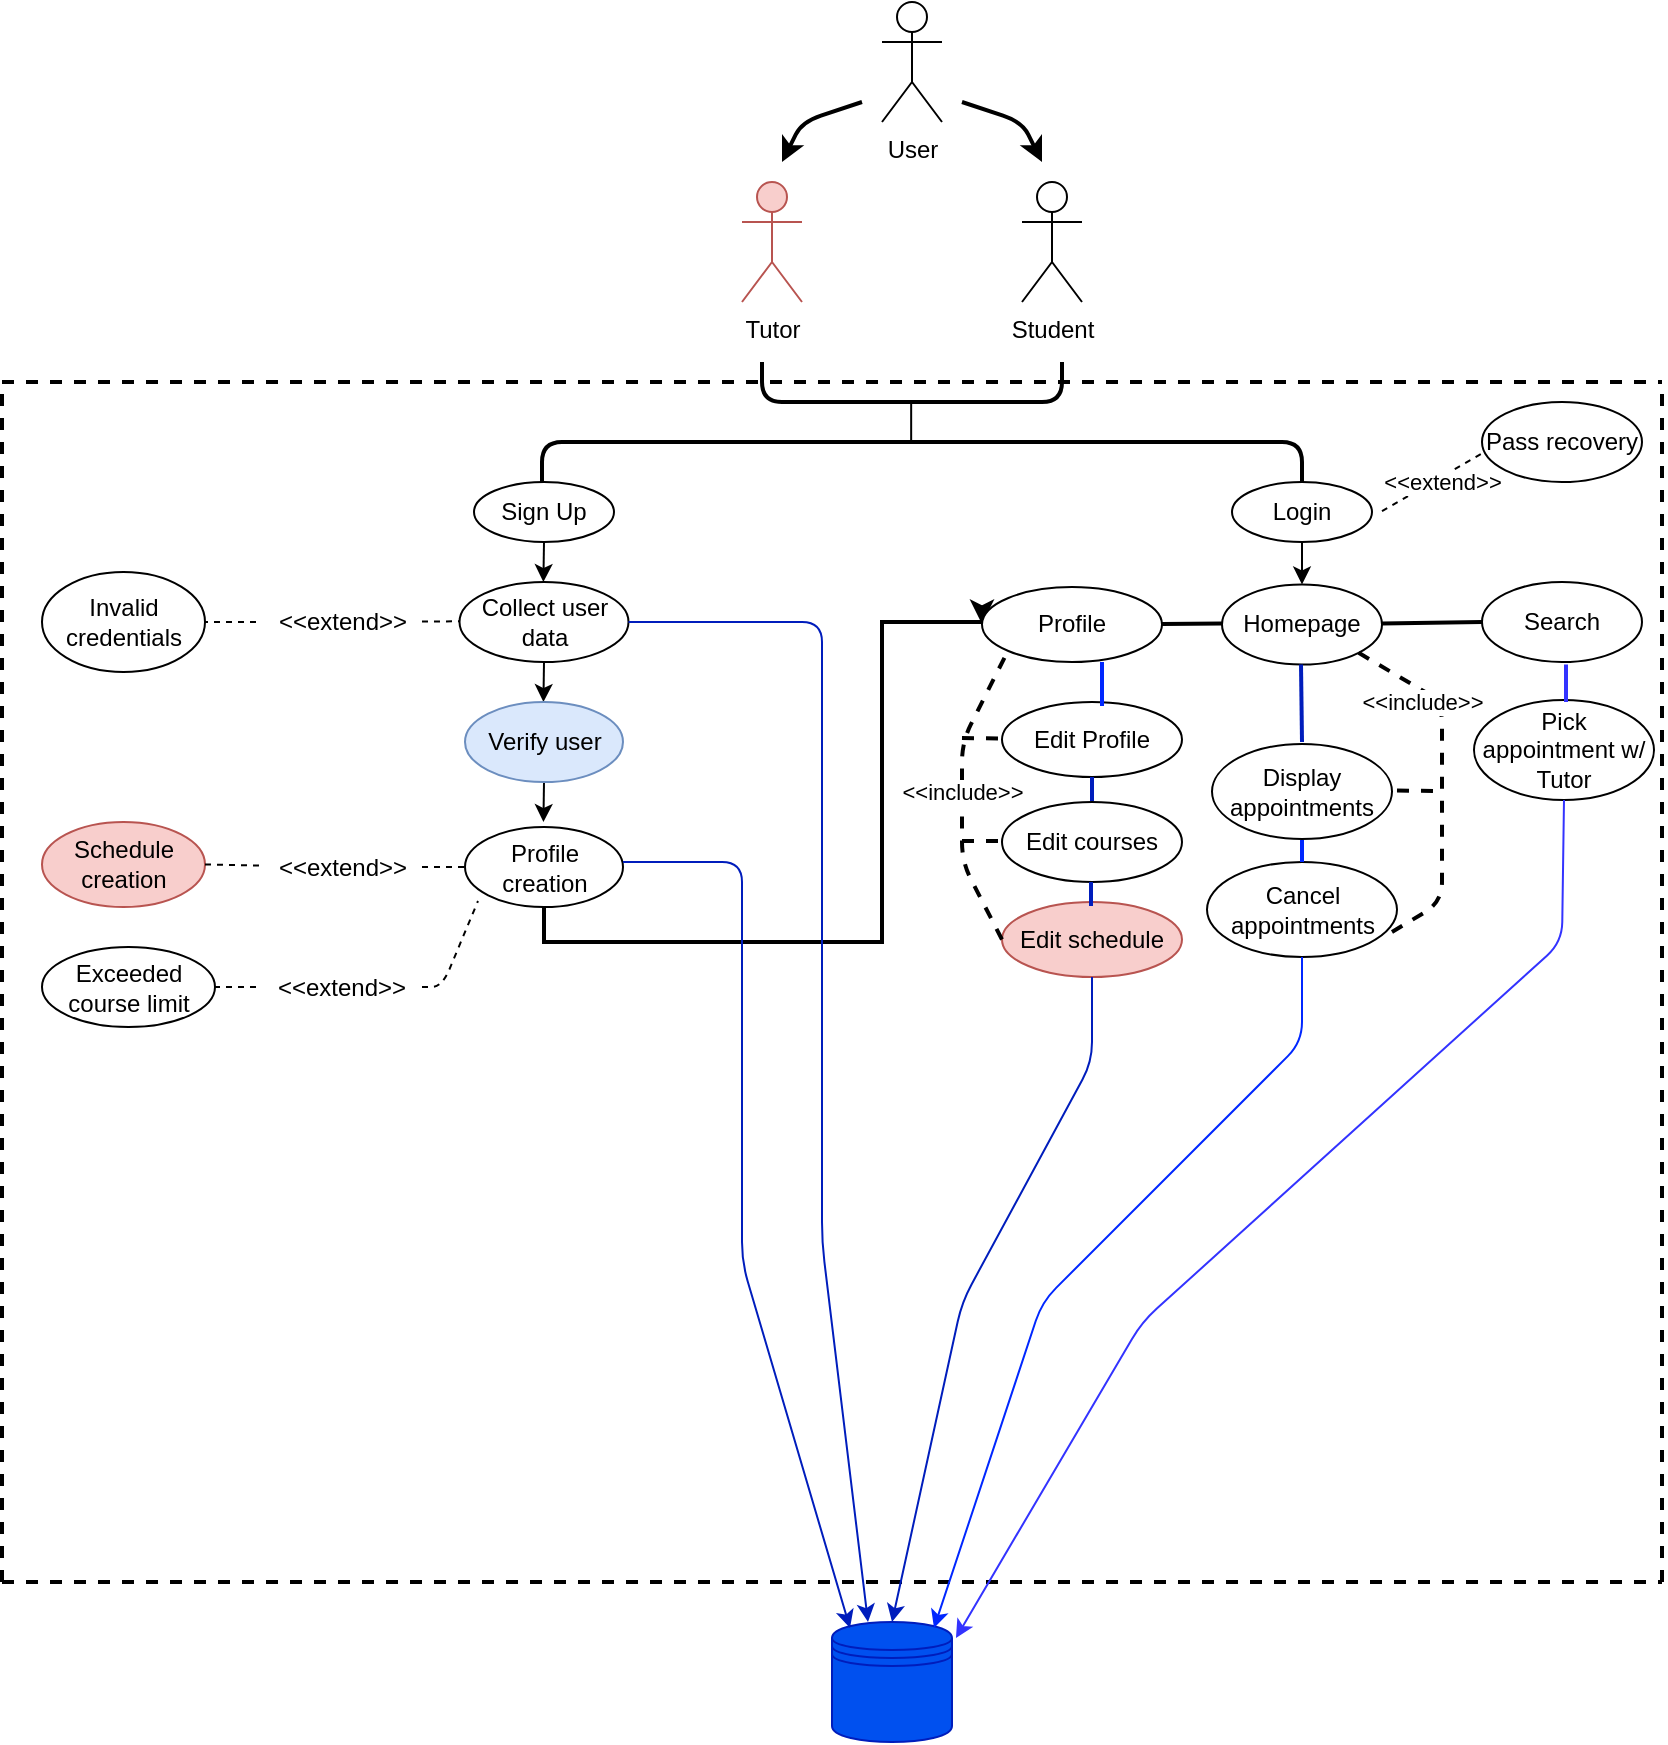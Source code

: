 <mxfile version="13.10.6" type="github">
  <diagram id="cTnudkRpIFLlQ843b-p1" name="Page-1">
    <mxGraphModel dx="1422" dy="762" grid="1" gridSize="10" guides="1" tooltips="1" connect="1" arrows="1" fold="1" page="1" pageScale="1" pageWidth="850" pageHeight="1100" math="0" shadow="0">
      <root>
        <mxCell id="0" />
        <mxCell id="1" parent="0" />
        <mxCell id="HdaTK88QyHEWT4oddSAA-1" value="Student" style="shape=umlActor;verticalLabelPosition=bottom;verticalAlign=top;html=1;outlineConnect=0;" vertex="1" parent="1">
          <mxGeometry x="520" y="100" width="30" height="60" as="geometry" />
        </mxCell>
        <mxCell id="HdaTK88QyHEWT4oddSAA-5" value="Tutor" style="shape=umlActor;verticalLabelPosition=bottom;verticalAlign=top;html=1;outlineConnect=0;fillColor=#f8cecc;strokeColor=#b85450;" vertex="1" parent="1">
          <mxGeometry x="380" y="100" width="30" height="60" as="geometry" />
        </mxCell>
        <mxCell id="HdaTK88QyHEWT4oddSAA-6" value="User" style="shape=umlActor;verticalLabelPosition=bottom;verticalAlign=top;html=1;outlineConnect=0;" vertex="1" parent="1">
          <mxGeometry x="450" y="10" width="30" height="60" as="geometry" />
        </mxCell>
        <mxCell id="HdaTK88QyHEWT4oddSAA-10" value="" style="endArrow=none;html=1;strokeWidth=2;" edge="1" parent="1">
          <mxGeometry width="50" height="50" relative="1" as="geometry">
            <mxPoint x="390" y="190" as="sourcePoint" />
            <mxPoint x="540" y="190" as="targetPoint" />
            <Array as="points">
              <mxPoint x="390" y="210" />
              <mxPoint x="540" y="210" />
            </Array>
          </mxGeometry>
        </mxCell>
        <mxCell id="HdaTK88QyHEWT4oddSAA-11" value="" style="endArrow=none;html=1;" edge="1" parent="1">
          <mxGeometry width="50" height="50" relative="1" as="geometry">
            <mxPoint x="464.58" y="230" as="sourcePoint" />
            <mxPoint x="464.58" y="210" as="targetPoint" />
          </mxGeometry>
        </mxCell>
        <mxCell id="HdaTK88QyHEWT4oddSAA-12" value="" style="endArrow=none;html=1;exitX=0.5;exitY=0;exitDx=0;exitDy=0;strokeWidth=2;" edge="1" parent="1" source="HdaTK88QyHEWT4oddSAA-14">
          <mxGeometry width="50" height="50" relative="1" as="geometry">
            <mxPoint x="501" y="250" as="sourcePoint" />
            <mxPoint x="280" y="250" as="targetPoint" />
            <Array as="points">
              <mxPoint x="660" y="230" />
              <mxPoint x="280" y="230" />
            </Array>
          </mxGeometry>
        </mxCell>
        <mxCell id="HdaTK88QyHEWT4oddSAA-15" style="edgeStyle=orthogonalEdgeStyle;rounded=0;orthogonalLoop=1;jettySize=auto;html=1;exitX=0.5;exitY=1;exitDx=0;exitDy=0;" edge="1" parent="1" source="HdaTK88QyHEWT4oddSAA-13">
          <mxGeometry relative="1" as="geometry">
            <mxPoint x="280.69" y="300" as="targetPoint" />
          </mxGeometry>
        </mxCell>
        <mxCell id="HdaTK88QyHEWT4oddSAA-13" value="Sign Up" style="ellipse;whiteSpace=wrap;html=1;" vertex="1" parent="1">
          <mxGeometry x="246" y="250" width="70" height="30" as="geometry" />
        </mxCell>
        <mxCell id="HdaTK88QyHEWT4oddSAA-51" style="edgeStyle=orthogonalEdgeStyle;rounded=0;orthogonalLoop=1;jettySize=auto;html=1;exitX=0.5;exitY=1;exitDx=0;exitDy=0;entryX=0.5;entryY=0;entryDx=0;entryDy=0;" edge="1" parent="1" source="HdaTK88QyHEWT4oddSAA-14" target="HdaTK88QyHEWT4oddSAA-47">
          <mxGeometry relative="1" as="geometry" />
        </mxCell>
        <mxCell id="HdaTK88QyHEWT4oddSAA-14" value="Login" style="ellipse;whiteSpace=wrap;html=1;" vertex="1" parent="1">
          <mxGeometry x="625" y="250" width="70" height="30" as="geometry" />
        </mxCell>
        <mxCell id="HdaTK88QyHEWT4oddSAA-17" style="edgeStyle=orthogonalEdgeStyle;rounded=0;orthogonalLoop=1;jettySize=auto;html=1;exitX=0.5;exitY=1;exitDx=0;exitDy=0;" edge="1" parent="1" source="HdaTK88QyHEWT4oddSAA-16">
          <mxGeometry relative="1" as="geometry">
            <mxPoint x="280.724" y="360.0" as="targetPoint" />
          </mxGeometry>
        </mxCell>
        <mxCell id="HdaTK88QyHEWT4oddSAA-16" value="Collect user data" style="ellipse;whiteSpace=wrap;html=1;" vertex="1" parent="1">
          <mxGeometry x="238.75" y="300" width="84.5" height="40" as="geometry" />
        </mxCell>
        <mxCell id="HdaTK88QyHEWT4oddSAA-24" style="edgeStyle=orthogonalEdgeStyle;rounded=0;orthogonalLoop=1;jettySize=auto;html=1;exitX=0.5;exitY=1;exitDx=0;exitDy=0;" edge="1" parent="1" source="HdaTK88QyHEWT4oddSAA-21">
          <mxGeometry relative="1" as="geometry">
            <mxPoint x="280.724" y="420.0" as="targetPoint" />
          </mxGeometry>
        </mxCell>
        <mxCell id="HdaTK88QyHEWT4oddSAA-21" value="Verify user" style="ellipse;whiteSpace=wrap;html=1;fillColor=#dae8fc;strokeColor=#6c8ebf;" vertex="1" parent="1">
          <mxGeometry x="241.5" y="360" width="79" height="40" as="geometry" />
        </mxCell>
        <mxCell id="HdaTK88QyHEWT4oddSAA-56" style="edgeStyle=orthogonalEdgeStyle;rounded=0;orthogonalLoop=1;jettySize=auto;html=1;strokeWidth=2;" edge="1" parent="1" source="HdaTK88QyHEWT4oddSAA-22">
          <mxGeometry relative="1" as="geometry">
            <mxPoint x="500" y="321" as="targetPoint" />
            <Array as="points">
              <mxPoint x="281" y="480" />
              <mxPoint x="450" y="480" />
              <mxPoint x="450" y="320" />
            </Array>
          </mxGeometry>
        </mxCell>
        <mxCell id="HdaTK88QyHEWT4oddSAA-22" value="Profile creation" style="ellipse;whiteSpace=wrap;html=1;" vertex="1" parent="1">
          <mxGeometry x="241.5" y="422.5" width="79" height="40" as="geometry" />
        </mxCell>
        <mxCell id="HdaTK88QyHEWT4oddSAA-27" value="Schedule creation" style="ellipse;whiteSpace=wrap;html=1;fillColor=#f8cecc;strokeColor=#b85450;" vertex="1" parent="1">
          <mxGeometry x="30" y="420" width="81.5" height="42.5" as="geometry" />
        </mxCell>
        <mxCell id="HdaTK88QyHEWT4oddSAA-29" value="" style="endArrow=none;dashed=1;html=1;" edge="1" parent="1" source="HdaTK88QyHEWT4oddSAA-32">
          <mxGeometry width="50" height="50" relative="1" as="geometry">
            <mxPoint x="150" y="320" as="sourcePoint" />
            <mxPoint x="238.75" y="319.66" as="targetPoint" />
          </mxGeometry>
        </mxCell>
        <mxCell id="HdaTK88QyHEWT4oddSAA-30" value="" style="endArrow=none;dashed=1;html=1;exitX=1;exitY=0.5;exitDx=0;exitDy=0;" edge="1" parent="1" source="HdaTK88QyHEWT4oddSAA-26">
          <mxGeometry width="50" height="50" relative="1" as="geometry">
            <mxPoint x="191.5" y="492.5" as="sourcePoint" />
            <mxPoint x="241.5" y="442.5" as="targetPoint" />
          </mxGeometry>
        </mxCell>
        <mxCell id="HdaTK88QyHEWT4oddSAA-26" value="&amp;lt;&amp;lt;extend&amp;gt;&amp;gt;" style="text;html=1;align=center;verticalAlign=middle;resizable=0;points=[];autosize=1;" vertex="1" parent="1">
          <mxGeometry x="140" y="432.5" width="80" height="20" as="geometry" />
        </mxCell>
        <mxCell id="HdaTK88QyHEWT4oddSAA-31" value="" style="endArrow=none;dashed=1;html=1;exitX=1;exitY=0.5;exitDx=0;exitDy=0;" edge="1" parent="1" source="HdaTK88QyHEWT4oddSAA-27" target="HdaTK88QyHEWT4oddSAA-26">
          <mxGeometry width="50" height="50" relative="1" as="geometry">
            <mxPoint x="111.5" y="442.5" as="sourcePoint" />
            <mxPoint x="241.5" y="442.5" as="targetPoint" />
          </mxGeometry>
        </mxCell>
        <mxCell id="HdaTK88QyHEWT4oddSAA-32" value="&amp;lt;&amp;lt;extend&amp;gt;&amp;gt;" style="text;html=1;align=center;verticalAlign=middle;resizable=0;points=[];autosize=1;" vertex="1" parent="1">
          <mxGeometry x="140" y="310" width="80" height="20" as="geometry" />
        </mxCell>
        <mxCell id="HdaTK88QyHEWT4oddSAA-33" value="" style="endArrow=none;dashed=1;html=1;" edge="1" parent="1" target="HdaTK88QyHEWT4oddSAA-32">
          <mxGeometry width="50" height="50" relative="1" as="geometry">
            <mxPoint x="110" y="320" as="sourcePoint" />
            <mxPoint x="238.75" y="319.66" as="targetPoint" />
          </mxGeometry>
        </mxCell>
        <mxCell id="HdaTK88QyHEWT4oddSAA-34" value="Invalid credentials" style="ellipse;whiteSpace=wrap;html=1;" vertex="1" parent="1">
          <mxGeometry x="30" y="295" width="81.5" height="50" as="geometry" />
        </mxCell>
        <mxCell id="HdaTK88QyHEWT4oddSAA-35" value="" style="shape=datastore;whiteSpace=wrap;html=1;fillColor=#0050ef;strokeColor=#001DBC;fontColor=#ffffff;" vertex="1" parent="1">
          <mxGeometry x="425" y="820" width="60" height="60" as="geometry" />
        </mxCell>
        <mxCell id="HdaTK88QyHEWT4oddSAA-37" value="" style="endArrow=classic;html=1;exitX=1;exitY=0.5;exitDx=0;exitDy=0;entryX=0.3;entryY=0;entryDx=0;entryDy=0;entryPerimeter=0;fillColor=#0050ef;strokeColor=#001DBC;" edge="1" parent="1" source="HdaTK88QyHEWT4oddSAA-16" target="HdaTK88QyHEWT4oddSAA-35">
          <mxGeometry width="50" height="50" relative="1" as="geometry">
            <mxPoint x="410" y="550" as="sourcePoint" />
            <mxPoint x="480" y="500" as="targetPoint" />
            <Array as="points">
              <mxPoint x="420" y="320" />
              <mxPoint x="420" y="390" />
              <mxPoint x="420" y="630" />
            </Array>
          </mxGeometry>
        </mxCell>
        <mxCell id="HdaTK88QyHEWT4oddSAA-38" value="" style="endArrow=none;dashed=1;html=1;" edge="1" parent="1">
          <mxGeometry width="50" height="50" relative="1" as="geometry">
            <mxPoint x="220" y="502.5" as="sourcePoint" />
            <mxPoint x="248" y="459.5" as="targetPoint" />
            <Array as="points">
              <mxPoint x="230" y="502.5" />
            </Array>
          </mxGeometry>
        </mxCell>
        <mxCell id="HdaTK88QyHEWT4oddSAA-40" value="&amp;lt;&amp;lt;extend&amp;gt;&amp;gt;" style="text;html=1;strokeColor=none;fillColor=none;align=center;verticalAlign=middle;whiteSpace=wrap;rounded=0;" vertex="1" parent="1">
          <mxGeometry x="160" y="492.5" width="40" height="20" as="geometry" />
        </mxCell>
        <mxCell id="HdaTK88QyHEWT4oddSAA-41" value="" style="endArrow=none;dashed=1;html=1;" edge="1" parent="1">
          <mxGeometry width="50" height="50" relative="1" as="geometry">
            <mxPoint x="110" y="502.5" as="sourcePoint" />
            <mxPoint x="140" y="502.5" as="targetPoint" />
            <Array as="points" />
          </mxGeometry>
        </mxCell>
        <mxCell id="HdaTK88QyHEWT4oddSAA-42" value="Exceeded course limit" style="ellipse;whiteSpace=wrap;html=1;" vertex="1" parent="1">
          <mxGeometry x="30" y="482.5" width="86.5" height="40" as="geometry" />
        </mxCell>
        <mxCell id="HdaTK88QyHEWT4oddSAA-43" value="Profile" style="ellipse;whiteSpace=wrap;html=1;" vertex="1" parent="1">
          <mxGeometry x="500" y="302.5" width="90" height="37.5" as="geometry" />
        </mxCell>
        <mxCell id="HdaTK88QyHEWT4oddSAA-45" value="" style="endArrow=classic;html=1;entryX=0.15;entryY=0.05;entryDx=0;entryDy=0;entryPerimeter=0;fillColor=#0050ef;strokeColor=#001DBC;" edge="1" parent="1" target="HdaTK88QyHEWT4oddSAA-35">
          <mxGeometry width="50" height="50" relative="1" as="geometry">
            <mxPoint x="320.5" y="440" as="sourcePoint" />
            <mxPoint x="400" y="440" as="targetPoint" />
            <Array as="points">
              <mxPoint x="380" y="440" />
              <mxPoint x="380" y="640" />
            </Array>
          </mxGeometry>
        </mxCell>
        <mxCell id="HdaTK88QyHEWT4oddSAA-47" value="Homepage" style="ellipse;whiteSpace=wrap;html=1;" vertex="1" parent="1">
          <mxGeometry x="620" y="301.25" width="80" height="40" as="geometry" />
        </mxCell>
        <mxCell id="HdaTK88QyHEWT4oddSAA-50" value="Search" style="ellipse;whiteSpace=wrap;html=1;" vertex="1" parent="1">
          <mxGeometry x="750" y="300" width="80" height="40" as="geometry" />
        </mxCell>
        <mxCell id="HdaTK88QyHEWT4oddSAA-60" value="" style="endArrow=none;dashed=1;html=1;" edge="1" parent="1">
          <mxGeometry width="50" height="50" relative="1" as="geometry">
            <mxPoint x="700" y="264.58" as="sourcePoint" />
            <mxPoint x="760" y="230" as="targetPoint" />
          </mxGeometry>
        </mxCell>
        <mxCell id="HdaTK88QyHEWT4oddSAA-61" value="&amp;lt;&amp;lt;extend&amp;gt;&amp;gt;" style="edgeLabel;html=1;align=center;verticalAlign=middle;resizable=0;points=[];" vertex="1" connectable="0" parent="HdaTK88QyHEWT4oddSAA-60">
          <mxGeometry x="-0.308" relative="1" as="geometry">
            <mxPoint x="9.21" y="-2.6" as="offset" />
          </mxGeometry>
        </mxCell>
        <mxCell id="HdaTK88QyHEWT4oddSAA-62" value="Pass recovery" style="ellipse;whiteSpace=wrap;html=1;" vertex="1" parent="1">
          <mxGeometry x="750" y="210" width="80" height="40" as="geometry" />
        </mxCell>
        <mxCell id="HdaTK88QyHEWT4oddSAA-65" value="" style="endArrow=none;dashed=1;html=1;strokeWidth=2;" edge="1" parent="1">
          <mxGeometry width="50" height="50" relative="1" as="geometry">
            <mxPoint x="10" y="200" as="sourcePoint" />
            <mxPoint x="840" y="200" as="targetPoint" />
          </mxGeometry>
        </mxCell>
        <mxCell id="HdaTK88QyHEWT4oddSAA-66" value="" style="endArrow=none;dashed=1;html=1;strokeWidth=2;" edge="1" parent="1">
          <mxGeometry width="50" height="50" relative="1" as="geometry">
            <mxPoint x="10" y="800" as="sourcePoint" />
            <mxPoint x="10" y="200" as="targetPoint" />
          </mxGeometry>
        </mxCell>
        <mxCell id="HdaTK88QyHEWT4oddSAA-67" value="" style="endArrow=none;dashed=1;html=1;strokeWidth=2;" edge="1" parent="1">
          <mxGeometry width="50" height="50" relative="1" as="geometry">
            <mxPoint x="840" y="800" as="sourcePoint" />
            <mxPoint x="840" y="200" as="targetPoint" />
          </mxGeometry>
        </mxCell>
        <mxCell id="HdaTK88QyHEWT4oddSAA-68" value="" style="endArrow=none;dashed=1;html=1;strokeWidth=2;" edge="1" parent="1">
          <mxGeometry width="50" height="50" relative="1" as="geometry">
            <mxPoint x="10" y="800" as="sourcePoint" />
            <mxPoint x="840" y="800" as="targetPoint" />
          </mxGeometry>
        </mxCell>
        <mxCell id="HdaTK88QyHEWT4oddSAA-70" value="" style="endArrow=none;html=1;strokeWidth=2;" edge="1" parent="1">
          <mxGeometry width="50" height="50" relative="1" as="geometry">
            <mxPoint x="590" y="321" as="sourcePoint" />
            <mxPoint x="620" y="320.75" as="targetPoint" />
          </mxGeometry>
        </mxCell>
        <mxCell id="HdaTK88QyHEWT4oddSAA-71" value="" style="endArrow=none;html=1;strokeWidth=2;entryX=0;entryY=0.5;entryDx=0;entryDy=0;" edge="1" parent="1" target="HdaTK88QyHEWT4oddSAA-50">
          <mxGeometry width="50" height="50" relative="1" as="geometry">
            <mxPoint x="700" y="320.75" as="sourcePoint" />
            <mxPoint x="740" y="321" as="targetPoint" />
          </mxGeometry>
        </mxCell>
        <mxCell id="HdaTK88QyHEWT4oddSAA-72" value="Edit Profile" style="ellipse;whiteSpace=wrap;html=1;" vertex="1" parent="1">
          <mxGeometry x="510" y="360" width="90" height="37.5" as="geometry" />
        </mxCell>
        <mxCell id="HdaTK88QyHEWT4oddSAA-74" value="Edit courses" style="ellipse;whiteSpace=wrap;html=1;glass=1;" vertex="1" parent="1">
          <mxGeometry x="510" y="410" width="90" height="40" as="geometry" />
        </mxCell>
        <mxCell id="HdaTK88QyHEWT4oddSAA-75" value="Edit schedule" style="ellipse;whiteSpace=wrap;html=1;glass=1;fillColor=#f8cecc;strokeColor=#b85450;" vertex="1" parent="1">
          <mxGeometry x="510" y="460" width="90" height="37.5" as="geometry" />
        </mxCell>
        <mxCell id="HdaTK88QyHEWT4oddSAA-77" value="" style="endArrow=none;html=1;strokeWidth=2;entryX=0;entryY=1;entryDx=0;entryDy=0;exitX=0;exitY=0.5;exitDx=0;exitDy=0;dashed=1;" edge="1" parent="1" source="HdaTK88QyHEWT4oddSAA-75" target="HdaTK88QyHEWT4oddSAA-43">
          <mxGeometry width="50" height="50" relative="1" as="geometry">
            <mxPoint x="513" y="480" as="sourcePoint" />
            <mxPoint x="570" y="600" as="targetPoint" />
            <Array as="points">
              <mxPoint x="490" y="440" />
              <mxPoint x="490" y="380" />
            </Array>
          </mxGeometry>
        </mxCell>
        <mxCell id="HdaTK88QyHEWT4oddSAA-91" value="&amp;lt;&amp;lt;include&amp;gt;&amp;gt;" style="edgeLabel;html=1;align=center;verticalAlign=middle;resizable=0;points=[];" vertex="1" connectable="0" parent="HdaTK88QyHEWT4oddSAA-77">
          <mxGeometry x="0.172" y="1" relative="1" as="geometry">
            <mxPoint x="1" y="12.14" as="offset" />
          </mxGeometry>
        </mxCell>
        <mxCell id="HdaTK88QyHEWT4oddSAA-78" value="" style="endArrow=none;html=1;strokeWidth=2;dashed=1;" edge="1" parent="1">
          <mxGeometry width="50" height="50" relative="1" as="geometry">
            <mxPoint x="490" y="429.5" as="sourcePoint" />
            <mxPoint x="510" y="429.5" as="targetPoint" />
          </mxGeometry>
        </mxCell>
        <mxCell id="HdaTK88QyHEWT4oddSAA-79" value="" style="endArrow=none;html=1;strokeWidth=2;dashed=1;" edge="1" parent="1">
          <mxGeometry width="50" height="50" relative="1" as="geometry">
            <mxPoint x="490" y="378" as="sourcePoint" />
            <mxPoint x="510" y="378.25" as="targetPoint" />
          </mxGeometry>
        </mxCell>
        <mxCell id="HdaTK88QyHEWT4oddSAA-80" value="" style="endArrow=none;html=1;strokeWidth=2;fillColor=#0050ef;strokeColor=#001DBC;" edge="1" parent="1">
          <mxGeometry width="50" height="50" relative="1" as="geometry">
            <mxPoint x="555" y="397.5" as="sourcePoint" />
            <mxPoint x="555" y="409.5" as="targetPoint" />
          </mxGeometry>
        </mxCell>
        <mxCell id="HdaTK88QyHEWT4oddSAA-81" value="" style="endArrow=none;html=1;strokeWidth=2;fillColor=#0050ef;strokeColor=#001DBC;" edge="1" parent="1">
          <mxGeometry width="50" height="50" relative="1" as="geometry">
            <mxPoint x="554.5" y="450" as="sourcePoint" />
            <mxPoint x="554.5" y="462" as="targetPoint" />
          </mxGeometry>
        </mxCell>
        <mxCell id="HdaTK88QyHEWT4oddSAA-82" value="" style="endArrow=classic;html=1;strokeWidth=1;entryX=0.5;entryY=0;entryDx=0;entryDy=0;fillColor=#0050ef;strokeColor=#001DBC;exitX=0.5;exitY=1;exitDx=0;exitDy=0;" edge="1" parent="1" source="HdaTK88QyHEWT4oddSAA-75" target="HdaTK88QyHEWT4oddSAA-35">
          <mxGeometry width="50" height="50" relative="1" as="geometry">
            <mxPoint x="579.5" y="500" as="sourcePoint" />
            <mxPoint x="579.5" y="560" as="targetPoint" />
            <Array as="points">
              <mxPoint x="555" y="540" />
              <mxPoint x="490" y="660" />
            </Array>
          </mxGeometry>
        </mxCell>
        <mxCell id="HdaTK88QyHEWT4oddSAA-83" value="Display appointments" style="ellipse;whiteSpace=wrap;html=1;glass=1;" vertex="1" parent="1">
          <mxGeometry x="615" y="381" width="90" height="47.5" as="geometry" />
        </mxCell>
        <mxCell id="HdaTK88QyHEWT4oddSAA-85" value="" style="endArrow=none;html=1;strokeWidth=2;fillColor=#0050ef;strokeColor=#001DBC;" edge="1" parent="1">
          <mxGeometry width="50" height="50" relative="1" as="geometry">
            <mxPoint x="660" y="380" as="sourcePoint" />
            <mxPoint x="659.5" y="341.25" as="targetPoint" />
          </mxGeometry>
        </mxCell>
        <mxCell id="HdaTK88QyHEWT4oddSAA-87" value="Cancel appointments" style="ellipse;whiteSpace=wrap;html=1;glass=1;" vertex="1" parent="1">
          <mxGeometry x="612.5" y="440" width="95" height="47.5" as="geometry" />
        </mxCell>
        <mxCell id="HdaTK88QyHEWT4oddSAA-88" value="" style="endArrow=none;html=1;strokeWidth=2;fillColor=#0050ef;strokeColor=#0027FF;" edge="1" parent="1">
          <mxGeometry width="50" height="50" relative="1" as="geometry">
            <mxPoint x="660" y="440" as="sourcePoint" />
            <mxPoint x="660" y="429" as="targetPoint" />
          </mxGeometry>
        </mxCell>
        <mxCell id="HdaTK88QyHEWT4oddSAA-90" value="" style="endArrow=classic;html=1;strokeColor=#0027FF;strokeWidth=1;exitX=0.5;exitY=1;exitDx=0;exitDy=0;entryX=0.85;entryY=0.05;entryDx=0;entryDy=0;entryPerimeter=0;" edge="1" parent="1" source="HdaTK88QyHEWT4oddSAA-87" target="HdaTK88QyHEWT4oddSAA-35">
          <mxGeometry width="50" height="50" relative="1" as="geometry">
            <mxPoint x="645" y="590" as="sourcePoint" />
            <mxPoint x="630" y="560" as="targetPoint" />
            <Array as="points">
              <mxPoint x="660" y="530" />
              <mxPoint x="530" y="660" />
            </Array>
          </mxGeometry>
        </mxCell>
        <mxCell id="HdaTK88QyHEWT4oddSAA-92" value="" style="endArrow=none;html=1;strokeWidth=2;dashed=1;entryX=1;entryY=1;entryDx=0;entryDy=0;" edge="1" parent="1" target="HdaTK88QyHEWT4oddSAA-47">
          <mxGeometry width="50" height="50" relative="1" as="geometry">
            <mxPoint x="705" y="475" as="sourcePoint" />
            <mxPoint x="715" y="320" as="targetPoint" />
            <Array as="points">
              <mxPoint x="730" y="460" />
              <mxPoint x="730" y="360" />
            </Array>
          </mxGeometry>
        </mxCell>
        <mxCell id="HdaTK88QyHEWT4oddSAA-93" value="&amp;lt;&amp;lt;include&amp;gt;&amp;gt;" style="edgeLabel;html=1;align=center;verticalAlign=middle;resizable=0;points=[];" vertex="1" connectable="0" parent="HdaTK88QyHEWT4oddSAA-92">
          <mxGeometry x="0.172" y="1" relative="1" as="geometry">
            <mxPoint x="-9" y="-25.15" as="offset" />
          </mxGeometry>
        </mxCell>
        <mxCell id="HdaTK88QyHEWT4oddSAA-94" value="" style="endArrow=none;html=1;strokeWidth=2;dashed=1;" edge="1" parent="1">
          <mxGeometry width="50" height="50" relative="1" as="geometry">
            <mxPoint x="707.5" y="404.25" as="sourcePoint" />
            <mxPoint x="727.5" y="404.5" as="targetPoint" />
          </mxGeometry>
        </mxCell>
        <mxCell id="HdaTK88QyHEWT4oddSAA-95" value="" style="endArrow=none;html=1;strokeWidth=2;strokeColor=#0027FF;" edge="1" parent="1">
          <mxGeometry width="50" height="50" relative="1" as="geometry">
            <mxPoint x="560" y="362" as="sourcePoint" />
            <mxPoint x="560" y="340" as="targetPoint" />
          </mxGeometry>
        </mxCell>
        <mxCell id="HdaTK88QyHEWT4oddSAA-100" value="" style="endArrow=classic;html=1;strokeColor=#000000;strokeWidth=2;" edge="1" parent="1">
          <mxGeometry width="50" height="50" relative="1" as="geometry">
            <mxPoint x="490" y="60" as="sourcePoint" />
            <mxPoint x="530" y="90" as="targetPoint" />
            <Array as="points">
              <mxPoint x="520" y="70" />
            </Array>
          </mxGeometry>
        </mxCell>
        <mxCell id="HdaTK88QyHEWT4oddSAA-101" value="" style="endArrow=classic;html=1;strokeColor=#000000;strokeWidth=2;" edge="1" parent="1">
          <mxGeometry width="50" height="50" relative="1" as="geometry">
            <mxPoint x="440" y="60" as="sourcePoint" />
            <mxPoint x="400" y="90" as="targetPoint" />
            <Array as="points">
              <mxPoint x="410" y="70" />
            </Array>
          </mxGeometry>
        </mxCell>
        <mxCell id="HdaTK88QyHEWT4oddSAA-102" value="Pick appointment w/ Tutor" style="ellipse;whiteSpace=wrap;html=1;glass=1;" vertex="1" parent="1">
          <mxGeometry x="746" y="359" width="90" height="50" as="geometry" />
        </mxCell>
        <mxCell id="HdaTK88QyHEWT4oddSAA-103" value="" style="endArrow=none;html=1;strokeWidth=2;strokeColor=#3333FF;" edge="1" parent="1">
          <mxGeometry width="50" height="50" relative="1" as="geometry">
            <mxPoint x="792" y="360" as="sourcePoint" />
            <mxPoint x="792" y="341.25" as="targetPoint" />
          </mxGeometry>
        </mxCell>
        <mxCell id="HdaTK88QyHEWT4oddSAA-104" value="" style="endArrow=classic;html=1;strokeColor=#3333FF;strokeWidth=1;exitX=0.5;exitY=1;exitDx=0;exitDy=0;entryX=1.033;entryY=0.133;entryDx=0;entryDy=0;entryPerimeter=0;" edge="1" parent="1" source="HdaTK88QyHEWT4oddSAA-102" target="HdaTK88QyHEWT4oddSAA-35">
          <mxGeometry width="50" height="50" relative="1" as="geometry">
            <mxPoint x="720" y="630" as="sourcePoint" />
            <mxPoint x="520" y="830" as="targetPoint" />
            <Array as="points">
              <mxPoint x="790" y="480" />
              <mxPoint x="580" y="670" />
            </Array>
          </mxGeometry>
        </mxCell>
      </root>
    </mxGraphModel>
  </diagram>
</mxfile>
